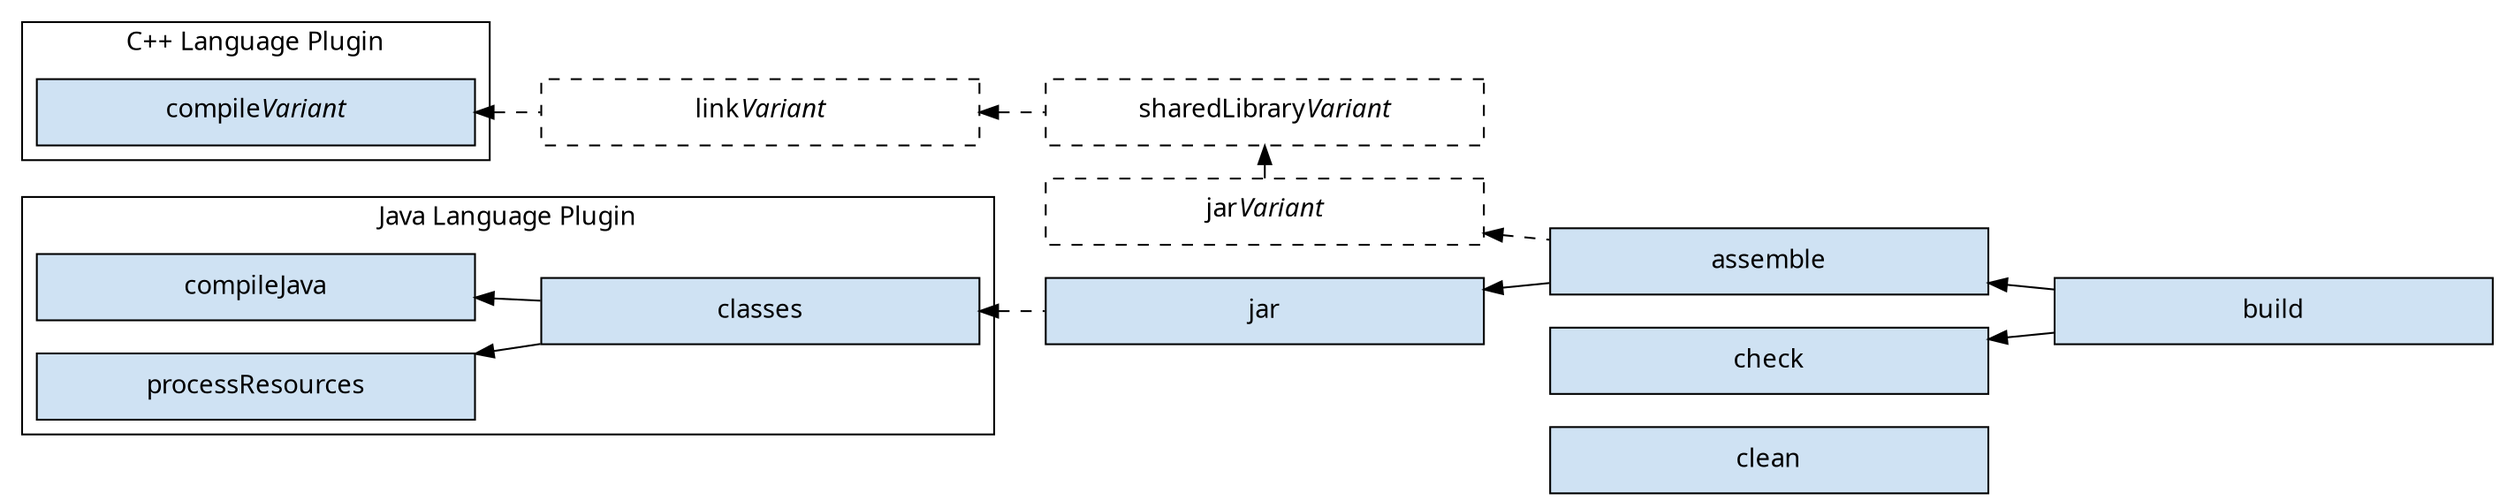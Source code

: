 digraph jniLibraryTaskGraph {
  graph [ dpi = 100, fontname="Sans"];
  node [fontname = "Sans"];
  edge [fontname = "Sans"];
  node [shape=rectangle, fixedsize=true, width=3.3, height=0.5];
  node [style=filled, fillcolor="#cfe2f3"]
  rankdir=LR

  subgraph cluster_cppLanguage {
    label = "C++ Language Plugin"
    color = black

    compileCpp [label=<compile<i>Variant</i>>]
  }

  subgraph cluster_javaLanguage {
    label = "Java Language Plugin"

    {compileJava, processResources} -> classes [dir=back]
    {rank=same compileJava processResources}
  }

  // Styling
  link [style=dashed, label=<link<i>Variant</i>>]
  sharedLibrary [style=dashed, label=<sharedLibrary<i>Variant</i>>]
  jarNative [style=dashed, label=<jar<i>Variant</i>>]
  jarJvm [label="jar"]

  // link to assemble
  compileCpp -> link -> sharedLibrary [dir=back, style=dashed]
  sharedLibrary -> jarNative [dir=back]
  {rank=same sharedLibrary jarNative}
  jarNative -> assemble [dir=back, style=dashed]

  // classes to assemble
  classes -> jarJvm [dir=back, style=dashed]
  jarJvm -> assemble [dir=back]

  // assemble & check to build
  assemble -> build [dir=back]
  check -> build [dir=back]

  // align check & clean
  check -> clean [style=invis]
  {rank=same check clean}
}
